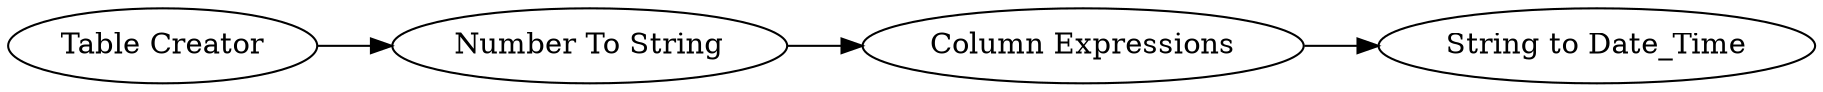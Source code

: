 digraph {
	4 -> 3
	2 -> 4
	1 -> 2
	1 [label="Table Creator"]
	4 [label="Column Expressions"]
	3 [label="String to Date_Time"]
	2 [label="Number To String"]
	rankdir=LR
}
